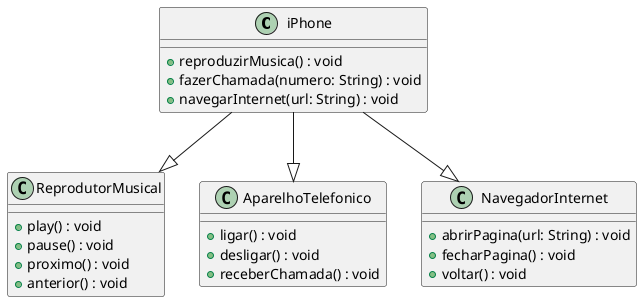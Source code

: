 @startuml 

class iPhone {
  +reproduzirMusica() : void
  +fazerChamada(numero: String) : void
  +navegarInternet(url: String) : void
}

class ReprodutorMusical {
  +play() : void
  +pause() : void
  +proximo() : void
  +anterior() : void
}

class AparelhoTelefonico {
  +ligar() : void
  +desligar() : void
  +receberChamada() : void
}

class NavegadorInternet {
  +abrirPagina(url: String) : void
  +fecharPagina() : void
  +voltar() : void
}

iPhone --|> ReprodutorMusical
iPhone --|> AparelhoTelefonico
iPhone --|> NavegadorInternet

@enduml
